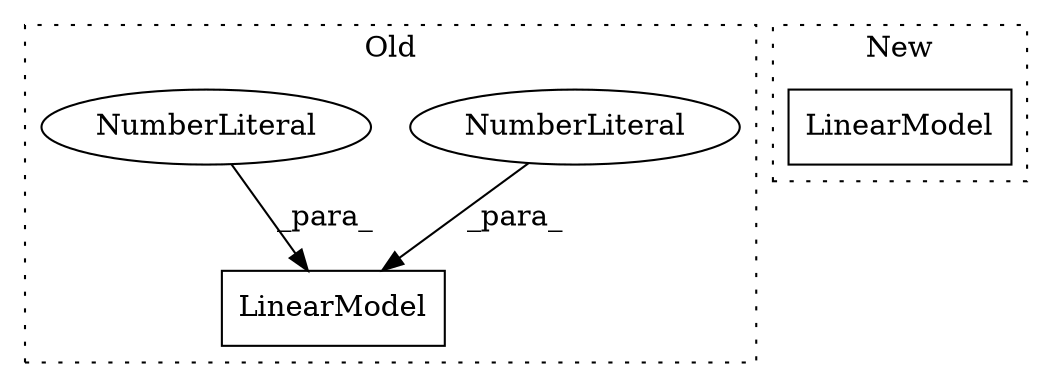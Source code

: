 digraph G {
subgraph cluster0 {
1 [label="LinearModel" a="32" s="3144,3159" l="12,1" shape="box"];
3 [label="NumberLiteral" a="34" s="3156" l="1" shape="ellipse"];
4 [label="NumberLiteral" a="34" s="3158" l="1" shape="ellipse"];
label = "Old";
style="dotted";
}
subgraph cluster1 {
2 [label="LinearModel" a="32" s="3299" l="13" shape="box"];
label = "New";
style="dotted";
}
3 -> 1 [label="_para_"];
4 -> 1 [label="_para_"];
}